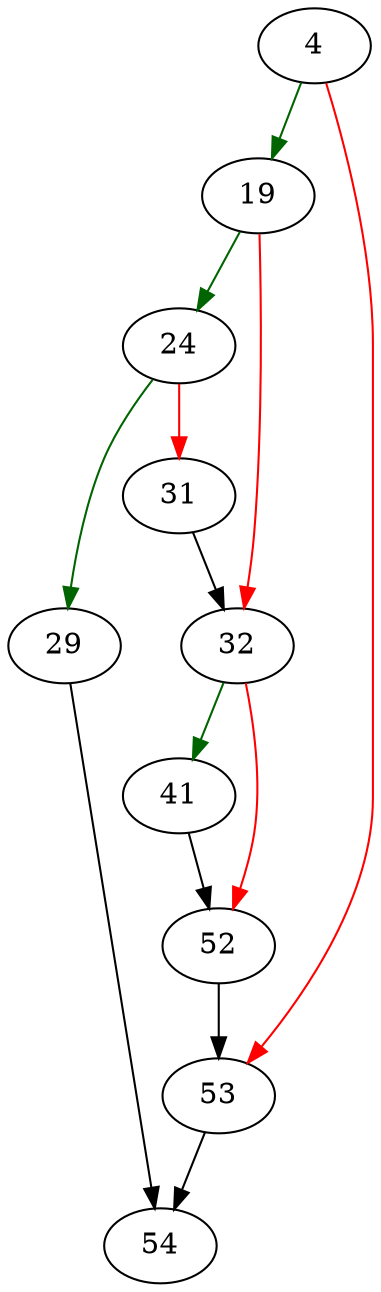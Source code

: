 strict digraph "unixFetch" {
	// Node definitions.
	4 [entry=true];
	19;
	53;
	24;
	32;
	29;
	31;
	54;
	41;
	52;

	// Edge definitions.
	4 -> 19 [
		color=darkgreen
		cond=true
	];
	4 -> 53 [
		color=red
		cond=false
	];
	19 -> 24 [
		color=darkgreen
		cond=true
	];
	19 -> 32 [
		color=red
		cond=false
	];
	53 -> 54;
	24 -> 29 [
		color=darkgreen
		cond=true
	];
	24 -> 31 [
		color=red
		cond=false
	];
	32 -> 41 [
		color=darkgreen
		cond=true
	];
	32 -> 52 [
		color=red
		cond=false
	];
	29 -> 54;
	31 -> 32;
	41 -> 52;
	52 -> 53;
}